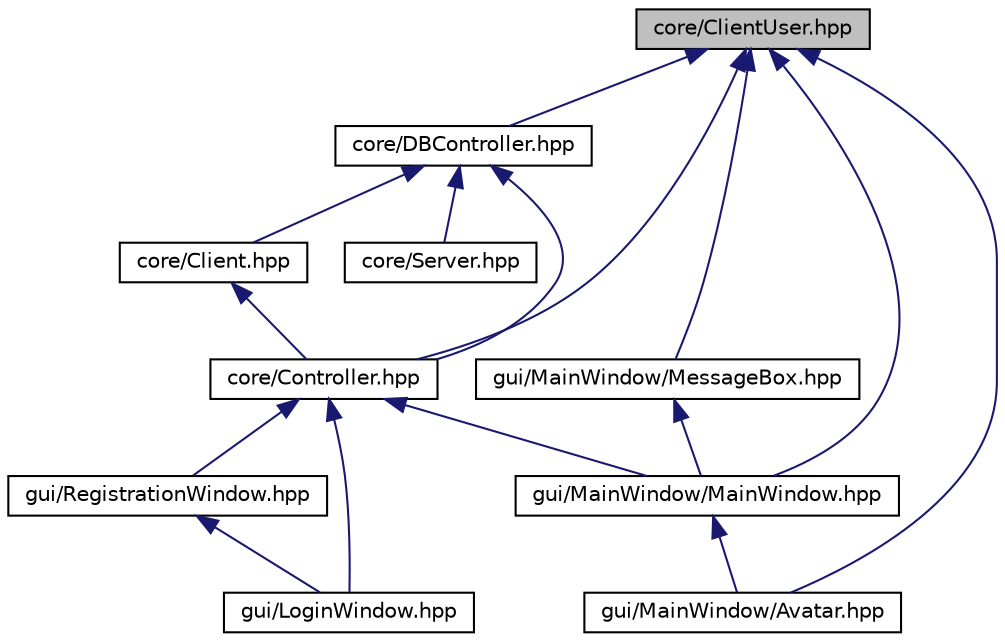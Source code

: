 digraph "core/ClientUser.hpp"
{
  edge [fontname="Helvetica",fontsize="10",labelfontname="Helvetica",labelfontsize="10"];
  node [fontname="Helvetica",fontsize="10",shape=record];
  Node1 [label="core/ClientUser.hpp",height=0.2,width=0.4,color="black", fillcolor="grey75", style="filled", fontcolor="black"];
  Node1 -> Node2 [dir="back",color="midnightblue",fontsize="10",style="solid"];
  Node2 [label="core/DBController.hpp",height=0.2,width=0.4,color="black", fillcolor="white", style="filled",URL="$DBController_8hpp_source.html"];
  Node2 -> Node3 [dir="back",color="midnightblue",fontsize="10",style="solid"];
  Node3 [label="core/Client.hpp",height=0.2,width=0.4,color="black", fillcolor="white", style="filled",URL="$Client_8hpp.html",tooltip=".... "];
  Node3 -> Node4 [dir="back",color="midnightblue",fontsize="10",style="solid"];
  Node4 [label="core/Controller.hpp",height=0.2,width=0.4,color="black", fillcolor="white", style="filled",URL="$Controller_8hpp.html"];
  Node4 -> Node5 [dir="back",color="midnightblue",fontsize="10",style="solid"];
  Node5 [label="gui/RegistrationWindow.hpp",height=0.2,width=0.4,color="black", fillcolor="white", style="filled",URL="$RegistrationWindow_8hpp.html",tooltip="RegistrationWindow.hpp creating a GUI for registration window and connection for checking params for ..."];
  Node5 -> Node6 [dir="back",color="midnightblue",fontsize="10",style="solid"];
  Node6 [label="gui/LoginWindow.hpp",height=0.2,width=0.4,color="black", fillcolor="white", style="filled",URL="$LoginWindow_8hpp.html",tooltip="LoginWindow.hpp creating a GUI for login window and connection for checking the login password..."];
  Node4 -> Node6 [dir="back",color="midnightblue",fontsize="10",style="solid"];
  Node4 -> Node7 [dir="back",color="midnightblue",fontsize="10",style="solid"];
  Node7 [label="gui/MainWindow/MainWindow.hpp",height=0.2,width=0.4,color="black", fillcolor="white", style="filled",URL="$MainWindow_8hpp.html",tooltip=".... "];
  Node7 -> Node8 [dir="back",color="midnightblue",fontsize="10",style="solid"];
  Node8 [label="gui/MainWindow/Avatar.hpp",height=0.2,width=0.4,color="black", fillcolor="white", style="filled",URL="$Avatar_8hpp.html",tooltip=".... "];
  Node2 -> Node4 [dir="back",color="midnightblue",fontsize="10",style="solid"];
  Node2 -> Node9 [dir="back",color="midnightblue",fontsize="10",style="solid"];
  Node9 [label="core/Server.hpp",height=0.2,width=0.4,color="black", fillcolor="white", style="filled",URL="$Server_8hpp_source.html"];
  Node1 -> Node4 [dir="back",color="midnightblue",fontsize="10",style="solid"];
  Node1 -> Node7 [dir="back",color="midnightblue",fontsize="10",style="solid"];
  Node1 -> Node10 [dir="back",color="midnightblue",fontsize="10",style="solid"];
  Node10 [label="gui/MainWindow/MessageBox.hpp",height=0.2,width=0.4,color="black", fillcolor="white", style="filled",URL="$MessageBox_8hpp.html",tooltip=".... "];
  Node10 -> Node7 [dir="back",color="midnightblue",fontsize="10",style="solid"];
  Node1 -> Node8 [dir="back",color="midnightblue",fontsize="10",style="solid"];
}
